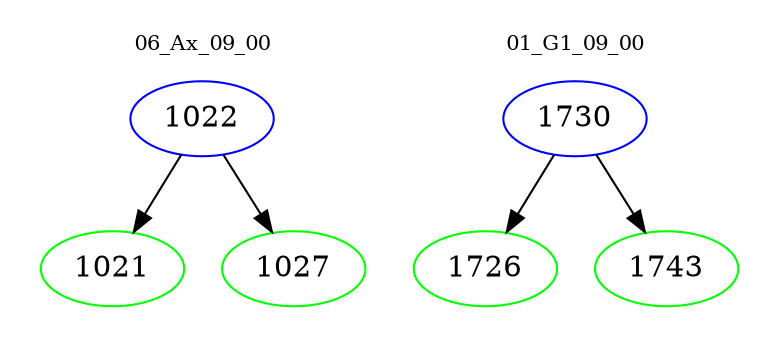 digraph{
subgraph cluster_0 {
color = white
label = "06_Ax_09_00";
fontsize=10;
T0_1022 [label="1022", color="blue"]
T0_1022 -> T0_1021 [color="black"]
T0_1021 [label="1021", color="green"]
T0_1022 -> T0_1027 [color="black"]
T0_1027 [label="1027", color="green"]
}
subgraph cluster_1 {
color = white
label = "01_G1_09_00";
fontsize=10;
T1_1730 [label="1730", color="blue"]
T1_1730 -> T1_1726 [color="black"]
T1_1726 [label="1726", color="green"]
T1_1730 -> T1_1743 [color="black"]
T1_1743 [label="1743", color="green"]
}
}
